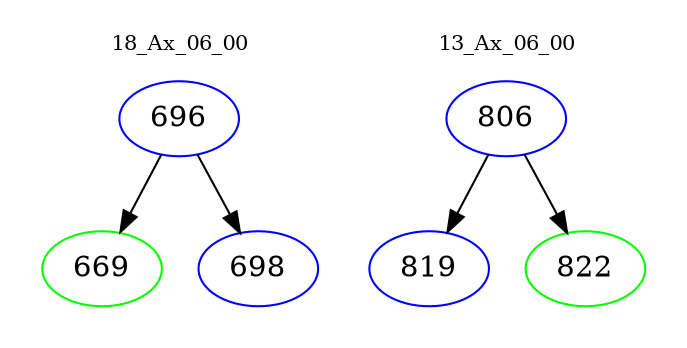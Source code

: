 digraph{
subgraph cluster_0 {
color = white
label = "18_Ax_06_00";
fontsize=10;
T0_696 [label="696", color="blue"]
T0_696 -> T0_669 [color="black"]
T0_669 [label="669", color="green"]
T0_696 -> T0_698 [color="black"]
T0_698 [label="698", color="blue"]
}
subgraph cluster_1 {
color = white
label = "13_Ax_06_00";
fontsize=10;
T1_806 [label="806", color="blue"]
T1_806 -> T1_819 [color="black"]
T1_819 [label="819", color="blue"]
T1_806 -> T1_822 [color="black"]
T1_822 [label="822", color="green"]
}
}
